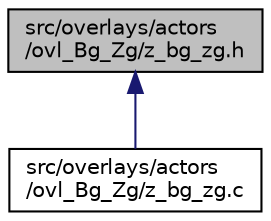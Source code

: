 digraph "src/overlays/actors/ovl_Bg_Zg/z_bg_zg.h"
{
 // LATEX_PDF_SIZE
  edge [fontname="Helvetica",fontsize="10",labelfontname="Helvetica",labelfontsize="10"];
  node [fontname="Helvetica",fontsize="10",shape=record];
  Node1 [label="src/overlays/actors\l/ovl_Bg_Zg/z_bg_zg.h",height=0.2,width=0.4,color="black", fillcolor="grey75", style="filled", fontcolor="black",tooltip=" "];
  Node1 -> Node2 [dir="back",color="midnightblue",fontsize="10",style="solid",fontname="Helvetica"];
  Node2 [label="src/overlays/actors\l/ovl_Bg_Zg/z_bg_zg.c",height=0.2,width=0.4,color="black", fillcolor="white", style="filled",URL="$d2/df5/z__bg__zg_8c.html",tooltip=" "];
}
